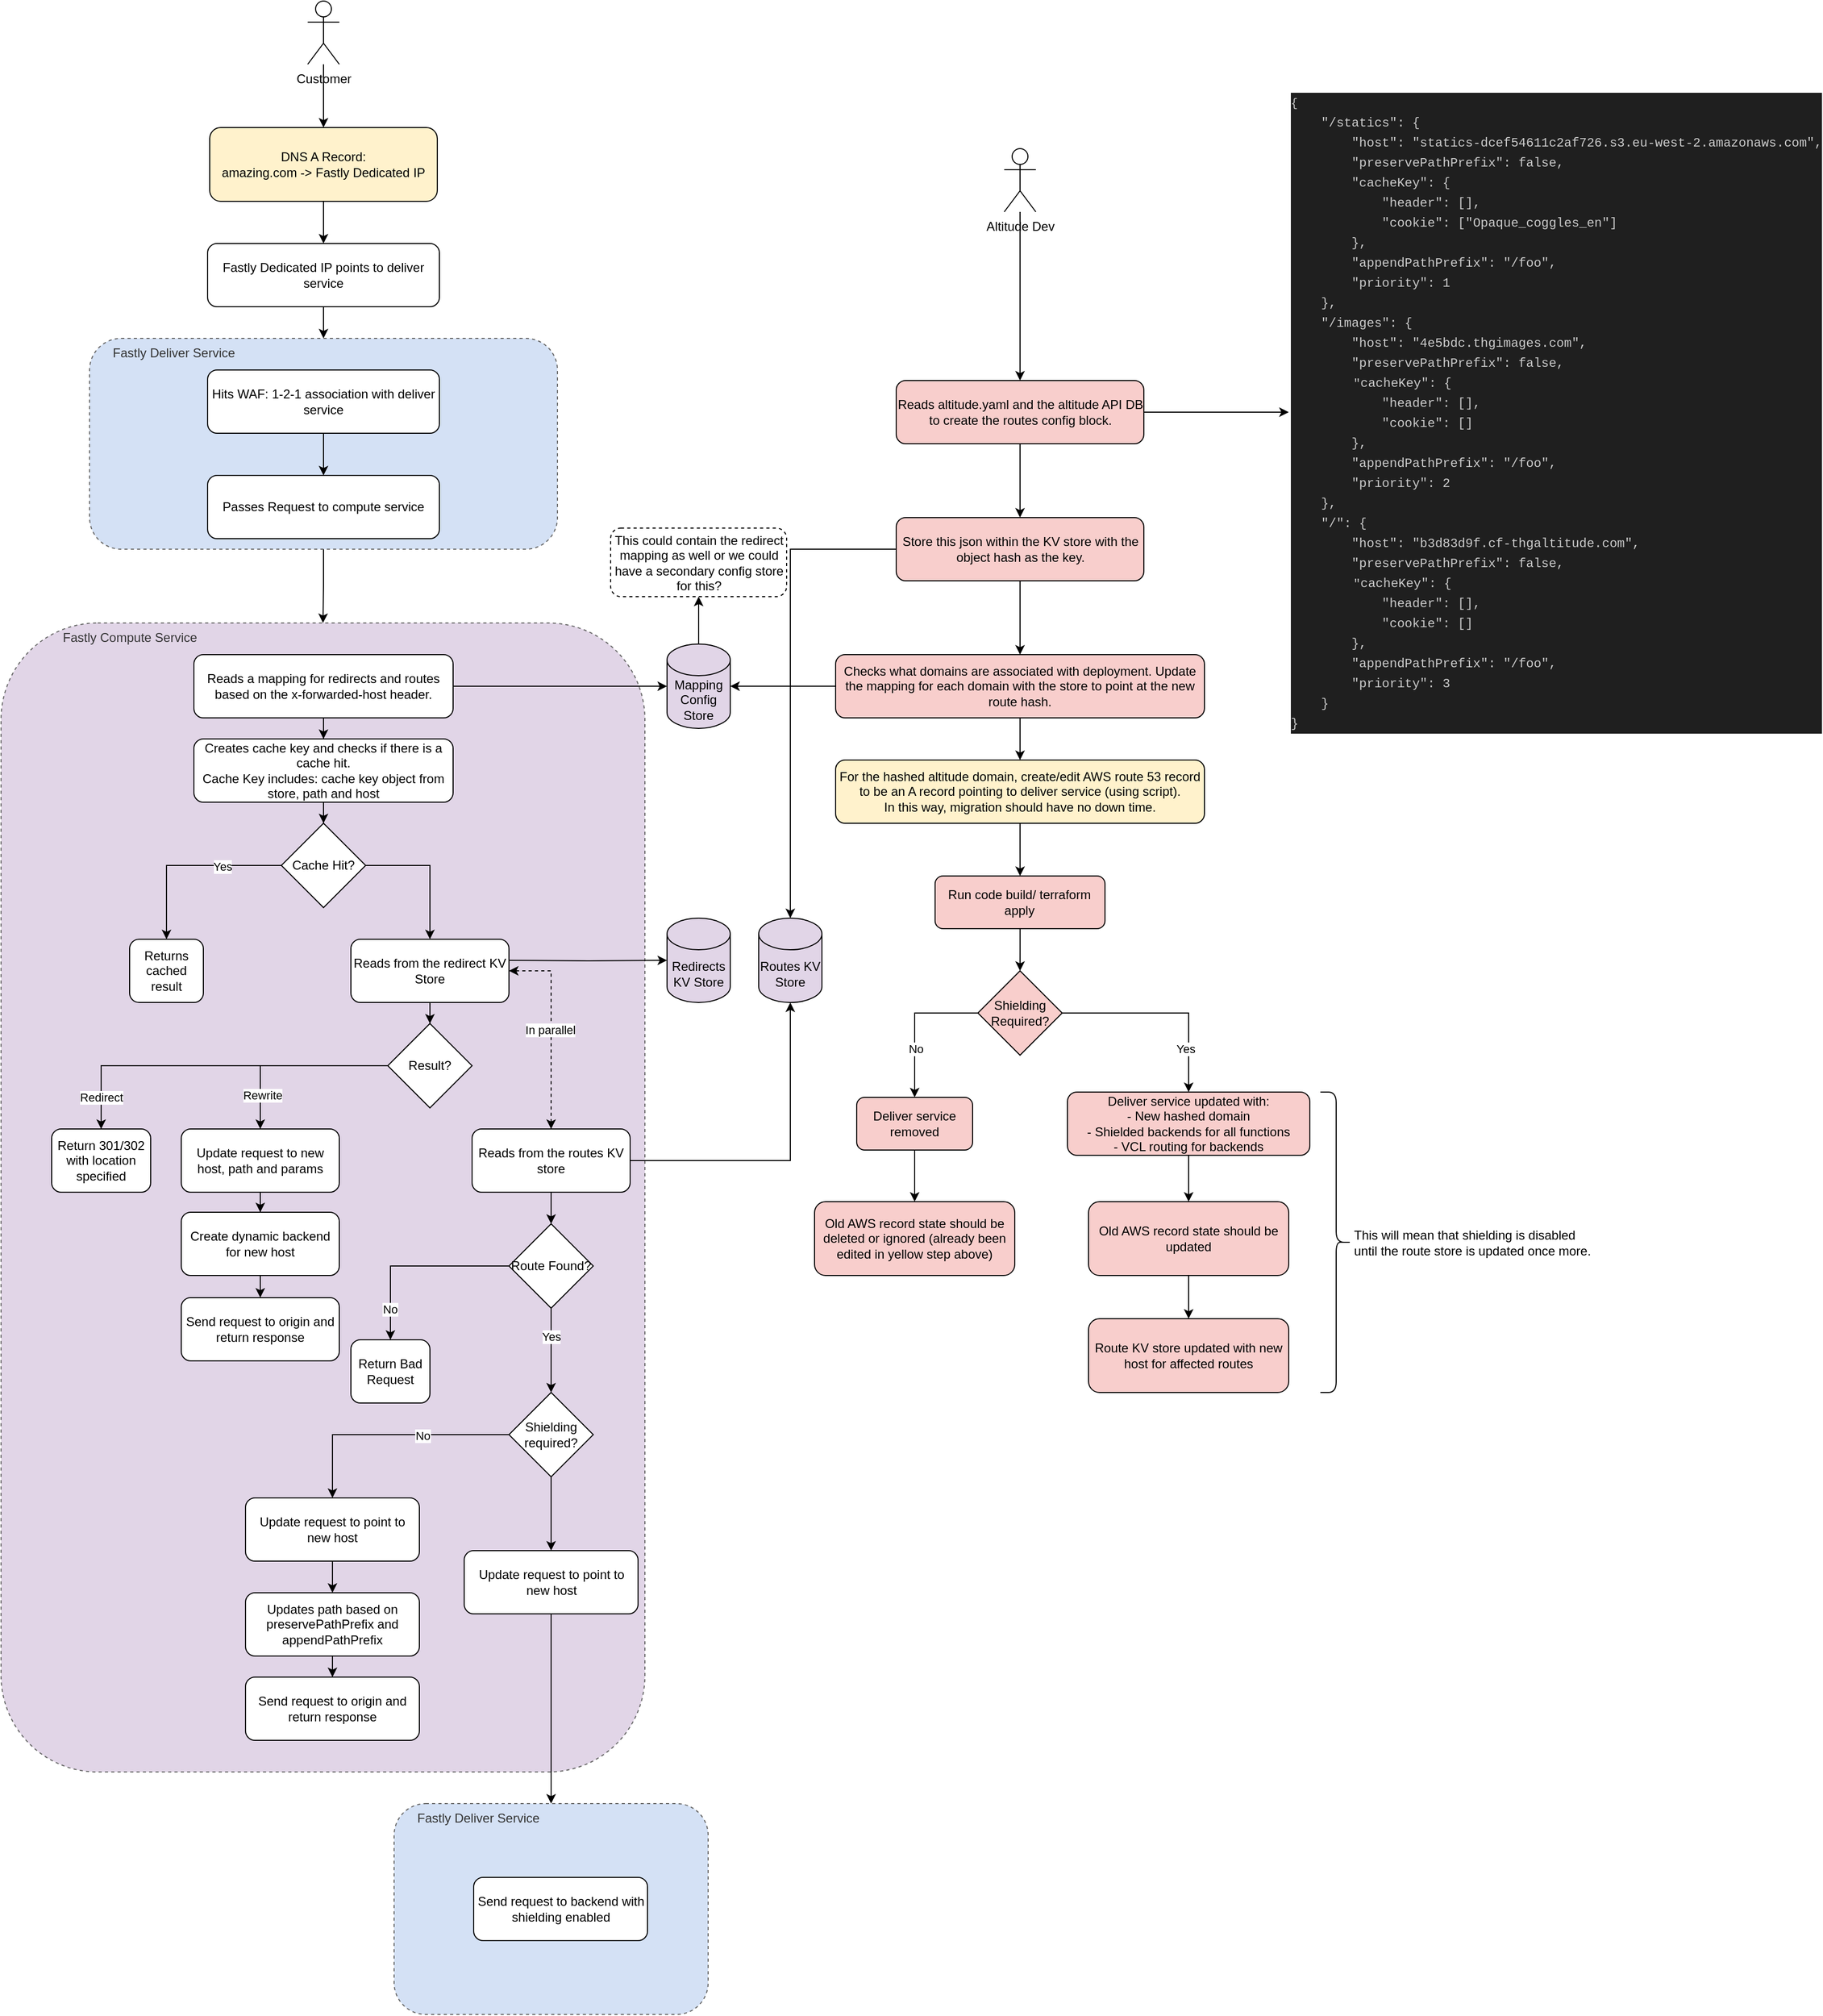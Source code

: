 <mxfile version="23.1.1" type="device">
  <diagram name="General Arch" id="YAruAL8vTFuDaf2O1UOh">
    <mxGraphModel dx="1434" dy="790" grid="1" gridSize="10" guides="1" tooltips="1" connect="1" arrows="1" fold="1" page="1" pageScale="1" pageWidth="827" pageHeight="1169" math="0" shadow="0">
      <root>
        <mxCell id="0" />
        <mxCell id="1" parent="0" />
        <mxCell id="gJauoqbGneYXJqvQxOEP-6" style="edgeStyle=orthogonalEdgeStyle;rounded=0;orthogonalLoop=1;jettySize=auto;html=1;" edge="1" parent="1" source="gJauoqbGneYXJqvQxOEP-2" target="gJauoqbGneYXJqvQxOEP-5">
          <mxGeometry relative="1" as="geometry" />
        </mxCell>
        <mxCell id="gJauoqbGneYXJqvQxOEP-2" value="Customer" style="shape=umlActor;verticalLabelPosition=bottom;verticalAlign=top;html=1;outlineConnect=0;" vertex="1" parent="1">
          <mxGeometry x="399" y="20" width="30" height="60" as="geometry" />
        </mxCell>
        <mxCell id="gJauoqbGneYXJqvQxOEP-10" style="edgeStyle=orthogonalEdgeStyle;rounded=0;orthogonalLoop=1;jettySize=auto;html=1;" edge="1" parent="1" source="gJauoqbGneYXJqvQxOEP-5" target="gJauoqbGneYXJqvQxOEP-9">
          <mxGeometry relative="1" as="geometry" />
        </mxCell>
        <mxCell id="gJauoqbGneYXJqvQxOEP-5" value="DNS A Record:&lt;br&gt;amazing.com -&amp;gt; Fastly Dedicated IP" style="rounded=1;whiteSpace=wrap;html=1;fillColor=#FFF2CC;" vertex="1" parent="1">
          <mxGeometry x="306" y="140" width="216" height="70" as="geometry" />
        </mxCell>
        <mxCell id="gJauoqbGneYXJqvQxOEP-15" style="edgeStyle=orthogonalEdgeStyle;rounded=0;orthogonalLoop=1;jettySize=auto;html=1;entryX=0.5;entryY=0;entryDx=0;entryDy=0;" edge="1" parent="1" source="gJauoqbGneYXJqvQxOEP-9" target="gJauoqbGneYXJqvQxOEP-11">
          <mxGeometry relative="1" as="geometry" />
        </mxCell>
        <mxCell id="gJauoqbGneYXJqvQxOEP-9" value="Fastly Dedicated IP points to deliver service" style="rounded=1;whiteSpace=wrap;html=1;" vertex="1" parent="1">
          <mxGeometry x="304" y="250" width="220" height="60" as="geometry" />
        </mxCell>
        <mxCell id="gJauoqbGneYXJqvQxOEP-17" style="edgeStyle=orthogonalEdgeStyle;rounded=0;orthogonalLoop=1;jettySize=auto;html=1;" edge="1" parent="1" source="gJauoqbGneYXJqvQxOEP-11" target="gJauoqbGneYXJqvQxOEP-16">
          <mxGeometry relative="1" as="geometry" />
        </mxCell>
        <mxCell id="gJauoqbGneYXJqvQxOEP-11" value="&amp;nbsp; &amp;nbsp; &amp;nbsp; Fastly Deliver Service" style="rounded=1;fillColor=#D4E1F5;fontColor=#333333;strokeColor=#666666;dashed=1;labelPosition=center;verticalLabelPosition=middle;align=left;verticalAlign=top;whiteSpace=wrap;html=1;labelBackgroundColor=none;horizontal=1;" vertex="1" parent="1">
          <mxGeometry x="192" y="340" width="444" height="200" as="geometry" />
        </mxCell>
        <mxCell id="gJauoqbGneYXJqvQxOEP-14" style="edgeStyle=orthogonalEdgeStyle;rounded=0;orthogonalLoop=1;jettySize=auto;html=1;" edge="1" parent="1" source="gJauoqbGneYXJqvQxOEP-12" target="gJauoqbGneYXJqvQxOEP-13">
          <mxGeometry relative="1" as="geometry" />
        </mxCell>
        <mxCell id="gJauoqbGneYXJqvQxOEP-12" value="Hits WAF: 1-2-1 association with deliver service" style="rounded=1;whiteSpace=wrap;html=1;" vertex="1" parent="1">
          <mxGeometry x="304" y="370" width="220" height="60" as="geometry" />
        </mxCell>
        <mxCell id="gJauoqbGneYXJqvQxOEP-13" value="Passes Request to compute service" style="rounded=1;whiteSpace=wrap;html=1;" vertex="1" parent="1">
          <mxGeometry x="304" y="470" width="220" height="60" as="geometry" />
        </mxCell>
        <mxCell id="gJauoqbGneYXJqvQxOEP-16" value="&amp;nbsp; &amp;nbsp; &amp;nbsp; &amp;nbsp; &amp;nbsp; &amp;nbsp; &amp;nbsp; &amp;nbsp; &amp;nbsp;Fastly Compute Service" style="rounded=1;fillColor=#E1D5E7;fontColor=#333333;strokeColor=#666666;dashed=1;labelPosition=center;verticalLabelPosition=middle;align=left;verticalAlign=top;whiteSpace=wrap;html=1;labelBackgroundColor=none;horizontal=1;" vertex="1" parent="1">
          <mxGeometry x="108" y="610" width="611" height="1090" as="geometry" />
        </mxCell>
        <mxCell id="gJauoqbGneYXJqvQxOEP-19" style="edgeStyle=orthogonalEdgeStyle;rounded=0;orthogonalLoop=1;jettySize=auto;html=1;" edge="1" parent="1" source="gJauoqbGneYXJqvQxOEP-18" target="gJauoqbGneYXJqvQxOEP-20">
          <mxGeometry relative="1" as="geometry">
            <mxPoint x="780" y="670" as="targetPoint" />
          </mxGeometry>
        </mxCell>
        <mxCell id="gJauoqbGneYXJqvQxOEP-90" style="edgeStyle=orthogonalEdgeStyle;rounded=0;orthogonalLoop=1;jettySize=auto;html=1;" edge="1" parent="1" source="gJauoqbGneYXJqvQxOEP-18" target="gJauoqbGneYXJqvQxOEP-44">
          <mxGeometry relative="1" as="geometry" />
        </mxCell>
        <mxCell id="gJauoqbGneYXJqvQxOEP-18" value="Reads a mapping for redirects and routes based on the x-forwarded-host header." style="rounded=1;whiteSpace=wrap;html=1;" vertex="1" parent="1">
          <mxGeometry x="291" y="640" width="246" height="60" as="geometry" />
        </mxCell>
        <mxCell id="gJauoqbGneYXJqvQxOEP-41" style="edgeStyle=orthogonalEdgeStyle;rounded=0;orthogonalLoop=1;jettySize=auto;html=1;" edge="1" parent="1" source="gJauoqbGneYXJqvQxOEP-20" target="gJauoqbGneYXJqvQxOEP-39">
          <mxGeometry relative="1" as="geometry" />
        </mxCell>
        <mxCell id="gJauoqbGneYXJqvQxOEP-20" value="Mapping Config Store" style="shape=cylinder3;whiteSpace=wrap;html=1;boundedLbl=1;backgroundOutline=1;size=15;fillColor=#E1D5E7;" vertex="1" parent="1">
          <mxGeometry x="740" y="630" width="60" height="80" as="geometry" />
        </mxCell>
        <mxCell id="gJauoqbGneYXJqvQxOEP-34" style="edgeStyle=orthogonalEdgeStyle;rounded=0;orthogonalLoop=1;jettySize=auto;html=1;" edge="1" parent="1" source="gJauoqbGneYXJqvQxOEP-21" target="gJauoqbGneYXJqvQxOEP-25">
          <mxGeometry relative="1" as="geometry" />
        </mxCell>
        <mxCell id="gJauoqbGneYXJqvQxOEP-21" value="Altitude Dev" style="shape=umlActor;verticalLabelPosition=bottom;verticalAlign=top;html=1;outlineConnect=0;" vertex="1" parent="1">
          <mxGeometry x="1060" y="160" width="30" height="60" as="geometry" />
        </mxCell>
        <mxCell id="gJauoqbGneYXJqvQxOEP-28" value="&lt;div style=&quot;background-color: rgb(31, 31, 31); line-height: 18px;&quot;&gt;&lt;div style=&quot;&quot;&gt;&lt;font face=&quot;Menlo, Monaco, Courier New, monospace&quot; color=&quot;#cccccc&quot;&gt;{&lt;/font&gt;&lt;/div&gt;&lt;div style=&quot;&quot;&gt;&lt;font face=&quot;Menlo, Monaco, Courier New, monospace&quot; color=&quot;#cccccc&quot;&gt;&lt;span style=&quot;font-size: 12px;&quot;&gt;&amp;nbsp; &amp;nbsp; &quot;/statics&quot;: {&lt;/span&gt;&lt;/font&gt;&lt;/div&gt;&lt;div style=&quot;&quot;&gt;&lt;font face=&quot;Menlo, Monaco, Courier New, monospace&quot; color=&quot;#cccccc&quot;&gt;&lt;span style=&quot;font-size: 12px;&quot;&gt;&amp;nbsp; &amp;nbsp; &amp;nbsp; &amp;nbsp; &quot;host&quot;: &quot;statics-dcef54611c2af726.s3.eu-west-2.amazonaws.com&quot;,&lt;/span&gt;&lt;/font&gt;&lt;/div&gt;&lt;div style=&quot;&quot;&gt;&lt;font face=&quot;Menlo, Monaco, Courier New, monospace&quot; color=&quot;#cccccc&quot;&gt;&lt;span style=&quot;font-size: 12px;&quot;&gt;&amp;nbsp; &amp;nbsp; &amp;nbsp; &amp;nbsp; &quot;preservePathPrefix&quot;: false,&lt;/span&gt;&lt;/font&gt;&lt;/div&gt;&lt;div style=&quot;&quot;&gt;&lt;font face=&quot;Menlo, Monaco, Courier New, monospace&quot; color=&quot;#cccccc&quot;&gt;&lt;span style=&quot;font-size: 12px;&quot;&gt;&amp;nbsp; &amp;nbsp; &amp;nbsp; &amp;nbsp; &quot;cacheKey&quot;: {&lt;/span&gt;&lt;/font&gt;&lt;/div&gt;&lt;div style=&quot;&quot;&gt;&lt;font face=&quot;Menlo, Monaco, Courier New, monospace&quot; color=&quot;#cccccc&quot;&gt;&lt;span style=&quot;font-size: 12px;&quot;&gt;&amp;nbsp; &amp;nbsp; &amp;nbsp; &amp;nbsp; &amp;nbsp; &amp;nbsp; &quot;header&quot;: [],&lt;/span&gt;&lt;/font&gt;&lt;/div&gt;&lt;div style=&quot;&quot;&gt;&lt;font face=&quot;Menlo, Monaco, Courier New, monospace&quot; color=&quot;#cccccc&quot;&gt;&lt;span style=&quot;font-size: 12px;&quot;&gt;&amp;nbsp; &amp;nbsp; &amp;nbsp; &amp;nbsp; &amp;nbsp; &amp;nbsp; &quot;cookie&quot;: [&quot;Opaque_coggles_en&quot;]&lt;/span&gt;&lt;/font&gt;&lt;/div&gt;&lt;div style=&quot;&quot;&gt;&lt;font face=&quot;Menlo, Monaco, Courier New, monospace&quot; color=&quot;#cccccc&quot;&gt;&lt;span style=&quot;font-size: 12px;&quot;&gt;&amp;nbsp; &amp;nbsp; &amp;nbsp; &amp;nbsp; },&lt;/span&gt;&lt;/font&gt;&lt;/div&gt;&lt;div style=&quot;&quot;&gt;&lt;font face=&quot;Menlo, Monaco, Courier New, monospace&quot; color=&quot;#cccccc&quot;&gt;&lt;span style=&quot;font-size: 12px;&quot;&gt;&amp;nbsp; &amp;nbsp; &amp;nbsp; &amp;nbsp; &quot;appendPathPrefix&quot;: &quot;/foo&quot;,&lt;/span&gt;&lt;/font&gt;&lt;/div&gt;&lt;div style=&quot;&quot;&gt;&lt;font face=&quot;Menlo, Monaco, Courier New, monospace&quot; color=&quot;#cccccc&quot;&gt;&lt;span style=&quot;font-size: 12px;&quot;&gt;&amp;nbsp; &amp;nbsp; &amp;nbsp; &amp;nbsp; &quot;priority&quot;: 1&lt;/span&gt;&lt;/font&gt;&lt;span style=&quot;font-size: 12px; color: rgb(204, 204, 204); font-family: Menlo, Monaco, &amp;quot;Courier New&amp;quot;, monospace;&quot;&gt;&amp;nbsp; &amp;nbsp;&lt;/span&gt;&lt;/div&gt;&lt;div style=&quot;&quot;&gt;&lt;span style=&quot;font-size: 12px; color: rgb(204, 204, 204); font-family: Menlo, Monaco, &amp;quot;Courier New&amp;quot;, monospace;&quot;&gt;&amp;nbsp; &amp;nbsp; },&lt;/span&gt;&lt;/div&gt;&lt;div style=&quot;&quot;&gt;&lt;font face=&quot;Menlo, Monaco, Courier New, monospace&quot; color=&quot;#cccccc&quot;&gt;&lt;span style=&quot;font-size: 12px;&quot;&gt;&amp;nbsp; &amp;nbsp; &quot;/images&quot;: {&lt;/span&gt;&lt;/font&gt;&lt;/div&gt;&lt;div style=&quot;&quot;&gt;&lt;font face=&quot;Menlo, Monaco, Courier New, monospace&quot; color=&quot;#cccccc&quot;&gt;&lt;span style=&quot;font-size: 12px;&quot;&gt;&amp;nbsp; &amp;nbsp; &amp;nbsp; &amp;nbsp; &quot;host&quot;: &quot;4e5bdc.thgimages.com&quot;,&lt;/span&gt;&lt;/font&gt;&lt;/div&gt;&lt;div style=&quot;&quot;&gt;&lt;font face=&quot;Menlo, Monaco, Courier New, monospace&quot; color=&quot;#cccccc&quot;&gt;&lt;span style=&quot;font-size: 12px;&quot;&gt;&amp;nbsp; &amp;nbsp; &amp;nbsp; &amp;nbsp; &quot;preservePathPrefix&quot;: false,&lt;/span&gt;&lt;/font&gt;&lt;/div&gt;&lt;div style=&quot;&quot;&gt;&lt;font face=&quot;Menlo, Monaco, Courier New, monospace&quot; color=&quot;#cccccc&quot;&gt;&amp;nbsp; &amp;nbsp; &amp;nbsp; &amp;nbsp; &amp;nbsp;&quot;&lt;/font&gt;&lt;span style=&quot;color: rgb(204, 204, 204); font-family: Menlo, Monaco, &amp;quot;Courier New&amp;quot;, monospace; font-size: 12px;&quot;&gt;cacheKey&lt;/span&gt;&lt;font face=&quot;Menlo, Monaco, Courier New, monospace&quot; color=&quot;#cccccc&quot;&gt;&lt;span style=&quot;font-size: 12px;&quot;&gt;&quot;: {&lt;/span&gt;&lt;/font&gt;&lt;/div&gt;&lt;div style=&quot;&quot;&gt;&lt;font face=&quot;Menlo, Monaco, Courier New, monospace&quot; color=&quot;#cccccc&quot;&gt;&lt;span style=&quot;font-size: 12px;&quot;&gt;&amp;nbsp; &amp;nbsp; &amp;nbsp; &amp;nbsp; &amp;nbsp; &amp;nbsp; &quot;header&quot;: [],&lt;/span&gt;&lt;/font&gt;&lt;/div&gt;&lt;div style=&quot;&quot;&gt;&lt;font face=&quot;Menlo, Monaco, Courier New, monospace&quot; color=&quot;#cccccc&quot;&gt;&lt;span style=&quot;font-size: 12px;&quot;&gt;&amp;nbsp; &amp;nbsp; &amp;nbsp; &amp;nbsp; &amp;nbsp; &amp;nbsp; &quot;cookie&quot;: []&lt;/span&gt;&lt;/font&gt;&lt;/div&gt;&lt;div style=&quot;&quot;&gt;&lt;font face=&quot;Menlo, Monaco, Courier New, monospace&quot; color=&quot;#cccccc&quot;&gt;&lt;span style=&quot;font-size: 12px;&quot;&gt;&amp;nbsp; &amp;nbsp; &amp;nbsp; &amp;nbsp; },&lt;/span&gt;&lt;/font&gt;&lt;/div&gt;&lt;div style=&quot;&quot;&gt;&lt;font face=&quot;Menlo, Monaco, Courier New, monospace&quot; color=&quot;#cccccc&quot;&gt;&lt;span style=&quot;font-size: 12px;&quot;&gt;&amp;nbsp; &amp;nbsp; &amp;nbsp; &amp;nbsp; &quot;appendPathPrefix&quot;: &quot;/foo&quot;,&lt;/span&gt;&lt;/font&gt;&lt;/div&gt;&lt;div style=&quot;&quot;&gt;&lt;font face=&quot;Menlo, Monaco, Courier New, monospace&quot; color=&quot;#cccccc&quot;&gt;&lt;span style=&quot;font-size: 12px;&quot;&gt;&amp;nbsp; &amp;nbsp; &amp;nbsp; &amp;nbsp; &quot;priority&quot;: 2&lt;/span&gt;&lt;/font&gt;&lt;/div&gt;&lt;div style=&quot;&quot;&gt;&lt;font face=&quot;Menlo, Monaco, Courier New, monospace&quot; color=&quot;#cccccc&quot;&gt;&lt;span style=&quot;font-size: 12px;&quot;&gt;&amp;nbsp; &amp;nbsp; },&lt;/span&gt;&lt;/font&gt;&lt;/div&gt;&lt;div style=&quot;&quot;&gt;&lt;font face=&quot;Menlo, Monaco, Courier New, monospace&quot; color=&quot;#cccccc&quot;&gt;&lt;span style=&quot;font-size: 12px;&quot;&gt;&amp;nbsp; &amp;nbsp; &quot;/&quot;: {&lt;/span&gt;&lt;/font&gt;&lt;/div&gt;&lt;div style=&quot;&quot;&gt;&lt;font face=&quot;Menlo, Monaco, Courier New, monospace&quot; color=&quot;#cccccc&quot;&gt;&lt;span style=&quot;font-size: 12px;&quot;&gt;&amp;nbsp; &amp;nbsp; &amp;nbsp; &amp;nbsp; &quot;host&quot;: &quot;b3d83d9f.cf-thgaltitude.com&quot;,&lt;/span&gt;&lt;/font&gt;&lt;/div&gt;&lt;div style=&quot;&quot;&gt;&lt;font face=&quot;Menlo, Monaco, Courier New, monospace&quot; color=&quot;#cccccc&quot;&gt;&lt;span style=&quot;font-size: 12px;&quot;&gt;&amp;nbsp; &amp;nbsp; &amp;nbsp; &amp;nbsp; &quot;preservePathPrefix&quot;: false,&lt;/span&gt;&lt;/font&gt;&lt;/div&gt;&lt;div style=&quot;&quot;&gt;&lt;font face=&quot;Menlo, Monaco, Courier New, monospace&quot; color=&quot;#cccccc&quot;&gt;&amp;nbsp; &amp;nbsp; &amp;nbsp; &amp;nbsp; &amp;nbsp;&quot;&lt;/font&gt;&lt;span style=&quot;color: rgb(204, 204, 204); font-family: Menlo, Monaco, &amp;quot;Courier New&amp;quot;, monospace; font-size: 12px;&quot;&gt;cacheKey&lt;/span&gt;&lt;font face=&quot;Menlo, Monaco, Courier New, monospace&quot; color=&quot;#cccccc&quot;&gt;&lt;span style=&quot;font-size: 12px;&quot;&gt;&quot;: {&lt;/span&gt;&lt;/font&gt;&lt;/div&gt;&lt;div style=&quot;&quot;&gt;&lt;font face=&quot;Menlo, Monaco, Courier New, monospace&quot; color=&quot;#cccccc&quot;&gt;&lt;span style=&quot;font-size: 12px;&quot;&gt;&amp;nbsp; &amp;nbsp; &amp;nbsp; &amp;nbsp; &amp;nbsp; &amp;nbsp; &quot;header&quot;: [],&lt;/span&gt;&lt;/font&gt;&lt;/div&gt;&lt;div style=&quot;&quot;&gt;&lt;font face=&quot;Menlo, Monaco, Courier New, monospace&quot; color=&quot;#cccccc&quot;&gt;&lt;span style=&quot;font-size: 12px;&quot;&gt;&amp;nbsp; &amp;nbsp; &amp;nbsp; &amp;nbsp; &amp;nbsp; &amp;nbsp; &quot;cookie&quot;: []&lt;/span&gt;&lt;/font&gt;&lt;/div&gt;&lt;div style=&quot;&quot;&gt;&lt;font face=&quot;Menlo, Monaco, Courier New, monospace&quot; color=&quot;#cccccc&quot;&gt;&lt;span style=&quot;font-size: 12px;&quot;&gt;&amp;nbsp; &amp;nbsp; &amp;nbsp; &amp;nbsp; },&lt;/span&gt;&lt;/font&gt;&lt;/div&gt;&lt;div style=&quot;&quot;&gt;&lt;font face=&quot;Menlo, Monaco, Courier New, monospace&quot; color=&quot;#cccccc&quot;&gt;&lt;span style=&quot;font-size: 12px;&quot;&gt;&amp;nbsp; &amp;nbsp; &amp;nbsp; &amp;nbsp; &quot;appendPathPrefix&quot;: &quot;/foo&quot;,&lt;/span&gt;&lt;/font&gt;&lt;/div&gt;&lt;div style=&quot;&quot;&gt;&lt;font face=&quot;Menlo, Monaco, Courier New, monospace&quot; color=&quot;#cccccc&quot;&gt;&lt;span style=&quot;font-size: 12px;&quot;&gt;&amp;nbsp; &amp;nbsp; &amp;nbsp; &amp;nbsp; &quot;priority&quot;: 3&lt;/span&gt;&lt;/font&gt;&lt;/div&gt;&lt;div style=&quot;&quot;&gt;&lt;font face=&quot;Menlo, Monaco, Courier New, monospace&quot; color=&quot;#cccccc&quot;&gt;&lt;span style=&quot;font-size: 12px;&quot;&gt;&amp;nbsp; &amp;nbsp; }&lt;/span&gt;&lt;/font&gt;&lt;/div&gt;&lt;div style=&quot;&quot;&gt;&lt;font face=&quot;Menlo, Monaco, Courier New, monospace&quot; color=&quot;#cccccc&quot;&gt;&lt;span style=&quot;font-size: 12px;&quot;&gt;}&lt;/span&gt;&lt;/font&gt;&lt;/div&gt;&lt;/div&gt;" style="edgeStyle=orthogonalEdgeStyle;rounded=0;orthogonalLoop=1;jettySize=auto;html=1;align=left;" edge="1" parent="1" source="gJauoqbGneYXJqvQxOEP-25">
          <mxGeometry x="1" relative="1" as="geometry">
            <mxPoint x="1330" y="410" as="targetPoint" />
            <mxPoint as="offset" />
          </mxGeometry>
        </mxCell>
        <mxCell id="gJauoqbGneYXJqvQxOEP-33" style="edgeStyle=orthogonalEdgeStyle;rounded=0;orthogonalLoop=1;jettySize=auto;html=1;" edge="1" parent="1" source="gJauoqbGneYXJqvQxOEP-25" target="gJauoqbGneYXJqvQxOEP-29">
          <mxGeometry relative="1" as="geometry" />
        </mxCell>
        <mxCell id="gJauoqbGneYXJqvQxOEP-25" value="Reads altitude.yaml and the altitude API DB to create the routes config block." style="rounded=1;whiteSpace=wrap;html=1;fillColor=#F8CECC;" vertex="1" parent="1">
          <mxGeometry x="957.5" y="380" width="235" height="60" as="geometry" />
        </mxCell>
        <mxCell id="gJauoqbGneYXJqvQxOEP-35" style="edgeStyle=orthogonalEdgeStyle;rounded=0;orthogonalLoop=1;jettySize=auto;html=1;" edge="1" parent="1" source="gJauoqbGneYXJqvQxOEP-26" target="gJauoqbGneYXJqvQxOEP-20">
          <mxGeometry relative="1" as="geometry" />
        </mxCell>
        <mxCell id="TUgJDQBMJ79ftDVPmQGl-3" style="edgeStyle=orthogonalEdgeStyle;rounded=0;orthogonalLoop=1;jettySize=auto;html=1;" edge="1" parent="1" source="gJauoqbGneYXJqvQxOEP-26" target="TUgJDQBMJ79ftDVPmQGl-1">
          <mxGeometry relative="1" as="geometry" />
        </mxCell>
        <mxCell id="gJauoqbGneYXJqvQxOEP-26" value="Checks what domains are associated with deployment. Update the mapping for each domain with the store to point at the new route hash." style="rounded=1;whiteSpace=wrap;html=1;fillColor=#F8CECC;" vertex="1" parent="1">
          <mxGeometry x="900" y="640" width="350" height="60" as="geometry" />
        </mxCell>
        <mxCell id="gJauoqbGneYXJqvQxOEP-32" style="edgeStyle=orthogonalEdgeStyle;rounded=0;orthogonalLoop=1;jettySize=auto;html=1;" edge="1" parent="1" source="gJauoqbGneYXJqvQxOEP-29" target="gJauoqbGneYXJqvQxOEP-26">
          <mxGeometry relative="1" as="geometry" />
        </mxCell>
        <mxCell id="TUgJDQBMJ79ftDVPmQGl-8" style="edgeStyle=orthogonalEdgeStyle;rounded=0;orthogonalLoop=1;jettySize=auto;html=1;" edge="1" parent="1" source="gJauoqbGneYXJqvQxOEP-29" target="gJauoqbGneYXJqvQxOEP-30">
          <mxGeometry relative="1" as="geometry" />
        </mxCell>
        <mxCell id="gJauoqbGneYXJqvQxOEP-29" value="Store this json within the KV store with the object hash as the key." style="rounded=1;whiteSpace=wrap;html=1;fillColor=#F8CECC;" vertex="1" parent="1">
          <mxGeometry x="957.5" y="510" width="235" height="60" as="geometry" />
        </mxCell>
        <mxCell id="gJauoqbGneYXJqvQxOEP-30" value="Routes KV Store" style="shape=cylinder3;whiteSpace=wrap;html=1;boundedLbl=1;backgroundOutline=1;size=15;fillColor=#E1D5E7;" vertex="1" parent="1">
          <mxGeometry x="827" y="890" width="60" height="80" as="geometry" />
        </mxCell>
        <mxCell id="gJauoqbGneYXJqvQxOEP-75" style="edgeStyle=orthogonalEdgeStyle;rounded=0;orthogonalLoop=1;jettySize=auto;html=1;" edge="1" parent="1" source="gJauoqbGneYXJqvQxOEP-36" target="gJauoqbGneYXJqvQxOEP-63">
          <mxGeometry relative="1" as="geometry" />
        </mxCell>
        <mxCell id="TUgJDQBMJ79ftDVPmQGl-6" style="edgeStyle=orthogonalEdgeStyle;rounded=0;orthogonalLoop=1;jettySize=auto;html=1;" edge="1" parent="1" target="TUgJDQBMJ79ftDVPmQGl-5">
          <mxGeometry relative="1" as="geometry">
            <mxPoint x="590" y="930" as="sourcePoint" />
          </mxGeometry>
        </mxCell>
        <mxCell id="gJauoqbGneYXJqvQxOEP-36" value="Reads from the redirect KV Store" style="rounded=1;whiteSpace=wrap;html=1;" vertex="1" parent="1">
          <mxGeometry x="440" y="910" width="150" height="60" as="geometry" />
        </mxCell>
        <mxCell id="gJauoqbGneYXJqvQxOEP-39" value="This could contain the redirect mapping as well or we could have a secondary config store for this?" style="rounded=1;whiteSpace=wrap;html=1;dashed=1;" vertex="1" parent="1">
          <mxGeometry x="686.5" y="520" width="167" height="65" as="geometry" />
        </mxCell>
        <mxCell id="gJauoqbGneYXJqvQxOEP-54" style="edgeStyle=orthogonalEdgeStyle;rounded=0;orthogonalLoop=1;jettySize=auto;html=1;" edge="1" parent="1" source="gJauoqbGneYXJqvQxOEP-44" target="gJauoqbGneYXJqvQxOEP-49">
          <mxGeometry relative="1" as="geometry" />
        </mxCell>
        <mxCell id="gJauoqbGneYXJqvQxOEP-44" value="Creates cache key and checks if there is a cache hit.&lt;br&gt;Cache Key includes: cache key object from store, path and host" style="rounded=1;whiteSpace=wrap;html=1;" vertex="1" parent="1">
          <mxGeometry x="291" y="720" width="246" height="60" as="geometry" />
        </mxCell>
        <mxCell id="gJauoqbGneYXJqvQxOEP-56" style="edgeStyle=orthogonalEdgeStyle;rounded=0;orthogonalLoop=1;jettySize=auto;html=1;" edge="1" parent="1" source="gJauoqbGneYXJqvQxOEP-49" target="gJauoqbGneYXJqvQxOEP-55">
          <mxGeometry relative="1" as="geometry" />
        </mxCell>
        <mxCell id="gJauoqbGneYXJqvQxOEP-59" value="Yes" style="edgeLabel;html=1;align=center;verticalAlign=middle;resizable=0;points=[];" vertex="1" connectable="0" parent="gJauoqbGneYXJqvQxOEP-56">
          <mxGeometry x="-0.374" y="1" relative="1" as="geometry">
            <mxPoint as="offset" />
          </mxGeometry>
        </mxCell>
        <mxCell id="gJauoqbGneYXJqvQxOEP-62" style="edgeStyle=orthogonalEdgeStyle;rounded=0;orthogonalLoop=1;jettySize=auto;html=1;exitX=1;exitY=0.5;exitDx=0;exitDy=0;entryX=0.5;entryY=0;entryDx=0;entryDy=0;" edge="1" parent="1" source="gJauoqbGneYXJqvQxOEP-49" target="gJauoqbGneYXJqvQxOEP-36">
          <mxGeometry relative="1" as="geometry" />
        </mxCell>
        <mxCell id="gJauoqbGneYXJqvQxOEP-49" value="Cache Hit?" style="rhombus;whiteSpace=wrap;html=1;" vertex="1" parent="1">
          <mxGeometry x="374" y="800" width="80" height="80" as="geometry" />
        </mxCell>
        <mxCell id="gJauoqbGneYXJqvQxOEP-55" value="Returns cached result" style="rounded=1;whiteSpace=wrap;html=1;" vertex="1" parent="1">
          <mxGeometry x="230" y="910" width="70" height="60" as="geometry" />
        </mxCell>
        <mxCell id="gJauoqbGneYXJqvQxOEP-70" style="edgeStyle=orthogonalEdgeStyle;rounded=0;orthogonalLoop=1;jettySize=auto;html=1;" edge="1" parent="1" source="gJauoqbGneYXJqvQxOEP-63" target="gJauoqbGneYXJqvQxOEP-64">
          <mxGeometry relative="1" as="geometry" />
        </mxCell>
        <mxCell id="gJauoqbGneYXJqvQxOEP-71" value="Redirect" style="edgeLabel;html=1;align=center;verticalAlign=middle;resizable=0;points=[];" vertex="1" connectable="0" parent="gJauoqbGneYXJqvQxOEP-70">
          <mxGeometry x="0.548" y="-1" relative="1" as="geometry">
            <mxPoint x="-15" y="31" as="offset" />
          </mxGeometry>
        </mxCell>
        <mxCell id="gJauoqbGneYXJqvQxOEP-72" style="edgeStyle=orthogonalEdgeStyle;rounded=0;orthogonalLoop=1;jettySize=auto;html=1;" edge="1" parent="1" source="gJauoqbGneYXJqvQxOEP-63" target="gJauoqbGneYXJqvQxOEP-65">
          <mxGeometry relative="1" as="geometry" />
        </mxCell>
        <mxCell id="gJauoqbGneYXJqvQxOEP-73" value="Rewrite" style="edgeLabel;html=1;align=center;verticalAlign=middle;resizable=0;points=[];" vertex="1" connectable="0" parent="gJauoqbGneYXJqvQxOEP-72">
          <mxGeometry x="0.646" y="2" relative="1" as="geometry">
            <mxPoint as="offset" />
          </mxGeometry>
        </mxCell>
        <mxCell id="gJauoqbGneYXJqvQxOEP-63" value="Result?" style="rhombus;whiteSpace=wrap;html=1;" vertex="1" parent="1">
          <mxGeometry x="475" y="990" width="80" height="80" as="geometry" />
        </mxCell>
        <mxCell id="gJauoqbGneYXJqvQxOEP-64" value="Return 301/302 with location specified" style="rounded=1;whiteSpace=wrap;html=1;" vertex="1" parent="1">
          <mxGeometry x="156" y="1090" width="94" height="60" as="geometry" />
        </mxCell>
        <mxCell id="gJauoqbGneYXJqvQxOEP-69" style="edgeStyle=orthogonalEdgeStyle;rounded=0;orthogonalLoop=1;jettySize=auto;html=1;exitX=0.5;exitY=1;exitDx=0;exitDy=0;" edge="1" parent="1" source="gJauoqbGneYXJqvQxOEP-65" target="gJauoqbGneYXJqvQxOEP-66">
          <mxGeometry relative="1" as="geometry" />
        </mxCell>
        <mxCell id="gJauoqbGneYXJqvQxOEP-65" value="Update request to new host, path and params" style="rounded=1;whiteSpace=wrap;html=1;" vertex="1" parent="1">
          <mxGeometry x="279" y="1090" width="150" height="60" as="geometry" />
        </mxCell>
        <mxCell id="gJauoqbGneYXJqvQxOEP-68" style="edgeStyle=orthogonalEdgeStyle;rounded=0;orthogonalLoop=1;jettySize=auto;html=1;" edge="1" parent="1" source="gJauoqbGneYXJqvQxOEP-66" target="gJauoqbGneYXJqvQxOEP-67">
          <mxGeometry relative="1" as="geometry" />
        </mxCell>
        <mxCell id="gJauoqbGneYXJqvQxOEP-66" value="Create dynamic backend for new host" style="rounded=1;whiteSpace=wrap;html=1;" vertex="1" parent="1">
          <mxGeometry x="279" y="1169" width="150" height="60" as="geometry" />
        </mxCell>
        <mxCell id="gJauoqbGneYXJqvQxOEP-67" value="Send request to origin and return response" style="rounded=1;whiteSpace=wrap;html=1;" vertex="1" parent="1">
          <mxGeometry x="279" y="1250" width="150" height="60" as="geometry" />
        </mxCell>
        <mxCell id="gJauoqbGneYXJqvQxOEP-76" style="edgeStyle=orthogonalEdgeStyle;rounded=0;orthogonalLoop=1;jettySize=auto;html=1;entryX=1;entryY=0.5;entryDx=0;entryDy=0;startArrow=classic;startFill=1;dashed=1;" edge="1" parent="1" source="gJauoqbGneYXJqvQxOEP-74" target="gJauoqbGneYXJqvQxOEP-36">
          <mxGeometry relative="1" as="geometry" />
        </mxCell>
        <mxCell id="gJauoqbGneYXJqvQxOEP-77" value="In parallel" style="edgeLabel;html=1;align=center;verticalAlign=middle;resizable=0;points=[];" vertex="1" connectable="0" parent="gJauoqbGneYXJqvQxOEP-76">
          <mxGeometry x="-0.011" y="1" relative="1" as="geometry">
            <mxPoint as="offset" />
          </mxGeometry>
        </mxCell>
        <mxCell id="gJauoqbGneYXJqvQxOEP-83" style="edgeStyle=orthogonalEdgeStyle;rounded=0;orthogonalLoop=1;jettySize=auto;html=1;" edge="1" parent="1" source="gJauoqbGneYXJqvQxOEP-74" target="gJauoqbGneYXJqvQxOEP-79">
          <mxGeometry relative="1" as="geometry" />
        </mxCell>
        <mxCell id="TUgJDQBMJ79ftDVPmQGl-7" style="edgeStyle=orthogonalEdgeStyle;rounded=0;orthogonalLoop=1;jettySize=auto;html=1;" edge="1" parent="1" source="gJauoqbGneYXJqvQxOEP-74" target="gJauoqbGneYXJqvQxOEP-30">
          <mxGeometry relative="1" as="geometry" />
        </mxCell>
        <mxCell id="gJauoqbGneYXJqvQxOEP-74" value="Reads from the routes KV store" style="rounded=1;whiteSpace=wrap;html=1;" vertex="1" parent="1">
          <mxGeometry x="555" y="1090" width="150" height="60" as="geometry" />
        </mxCell>
        <mxCell id="gJauoqbGneYXJqvQxOEP-78" value="Return Bad Request" style="rounded=1;whiteSpace=wrap;html=1;" vertex="1" parent="1">
          <mxGeometry x="440" y="1290" width="75" height="60" as="geometry" />
        </mxCell>
        <mxCell id="gJauoqbGneYXJqvQxOEP-88" style="edgeStyle=orthogonalEdgeStyle;rounded=0;orthogonalLoop=1;jettySize=auto;html=1;" edge="1" parent="1" source="gJauoqbGneYXJqvQxOEP-79" target="gJauoqbGneYXJqvQxOEP-78">
          <mxGeometry relative="1" as="geometry" />
        </mxCell>
        <mxCell id="gJauoqbGneYXJqvQxOEP-89" value="No" style="edgeLabel;html=1;align=center;verticalAlign=middle;resizable=0;points=[];" vertex="1" connectable="0" parent="gJauoqbGneYXJqvQxOEP-88">
          <mxGeometry x="0.682" y="-1" relative="1" as="geometry">
            <mxPoint as="offset" />
          </mxGeometry>
        </mxCell>
        <mxCell id="TUgJDQBMJ79ftDVPmQGl-13" style="edgeStyle=orthogonalEdgeStyle;rounded=0;orthogonalLoop=1;jettySize=auto;html=1;" edge="1" parent="1" source="gJauoqbGneYXJqvQxOEP-79" target="TUgJDQBMJ79ftDVPmQGl-11">
          <mxGeometry relative="1" as="geometry" />
        </mxCell>
        <mxCell id="TUgJDQBMJ79ftDVPmQGl-14" value="Yes" style="edgeLabel;html=1;align=center;verticalAlign=middle;resizable=0;points=[];" vertex="1" connectable="0" parent="TUgJDQBMJ79ftDVPmQGl-13">
          <mxGeometry x="-0.32" relative="1" as="geometry">
            <mxPoint as="offset" />
          </mxGeometry>
        </mxCell>
        <mxCell id="gJauoqbGneYXJqvQxOEP-79" value="Route Found?" style="rhombus;whiteSpace=wrap;html=1;" vertex="1" parent="1">
          <mxGeometry x="590" y="1180" width="80" height="80" as="geometry" />
        </mxCell>
        <mxCell id="gJauoqbGneYXJqvQxOEP-85" style="edgeStyle=orthogonalEdgeStyle;rounded=0;orthogonalLoop=1;jettySize=auto;html=1;" edge="1" parent="1" source="gJauoqbGneYXJqvQxOEP-80" target="gJauoqbGneYXJqvQxOEP-81">
          <mxGeometry relative="1" as="geometry" />
        </mxCell>
        <mxCell id="gJauoqbGneYXJqvQxOEP-80" value="Update request to point to new host" style="rounded=1;whiteSpace=wrap;html=1;" vertex="1" parent="1">
          <mxGeometry x="340" y="1440" width="165" height="60" as="geometry" />
        </mxCell>
        <mxCell id="TUgJDQBMJ79ftDVPmQGl-17" style="edgeStyle=orthogonalEdgeStyle;rounded=0;orthogonalLoop=1;jettySize=auto;html=1;" edge="1" parent="1" source="gJauoqbGneYXJqvQxOEP-81" target="gJauoqbGneYXJqvQxOEP-82">
          <mxGeometry relative="1" as="geometry" />
        </mxCell>
        <mxCell id="gJauoqbGneYXJqvQxOEP-81" value="Updates path based on preservePathPrefix and appendPathPrefix" style="rounded=1;whiteSpace=wrap;html=1;" vertex="1" parent="1">
          <mxGeometry x="340" y="1530" width="165" height="60" as="geometry" />
        </mxCell>
        <mxCell id="gJauoqbGneYXJqvQxOEP-82" value="Send request to origin and return response" style="rounded=1;whiteSpace=wrap;html=1;" vertex="1" parent="1">
          <mxGeometry x="340" y="1610" width="165" height="60" as="geometry" />
        </mxCell>
        <mxCell id="TUgJDQBMJ79ftDVPmQGl-36" style="edgeStyle=orthogonalEdgeStyle;rounded=0;orthogonalLoop=1;jettySize=auto;html=1;" edge="1" parent="1" source="TUgJDQBMJ79ftDVPmQGl-1" target="TUgJDQBMJ79ftDVPmQGl-19">
          <mxGeometry relative="1" as="geometry" />
        </mxCell>
        <mxCell id="TUgJDQBMJ79ftDVPmQGl-1" value="For the hashed altitude domain, create/edit AWS route 53 record to be an A record pointing to deliver service (using script).&lt;br&gt;In this way, migration should have no down time." style="rounded=1;whiteSpace=wrap;html=1;fillColor=#FFF2CC;" vertex="1" parent="1">
          <mxGeometry x="900" y="740" width="350" height="60" as="geometry" />
        </mxCell>
        <mxCell id="TUgJDQBMJ79ftDVPmQGl-24" style="edgeStyle=orthogonalEdgeStyle;rounded=0;orthogonalLoop=1;jettySize=auto;html=1;" edge="1" parent="1" source="TUgJDQBMJ79ftDVPmQGl-2" target="TUgJDQBMJ79ftDVPmQGl-21">
          <mxGeometry relative="1" as="geometry" />
        </mxCell>
        <mxCell id="TUgJDQBMJ79ftDVPmQGl-2" value="Deliver service removed" style="rounded=1;whiteSpace=wrap;html=1;fillColor=#F8CECC;" vertex="1" parent="1">
          <mxGeometry x="920" y="1060" width="110" height="50" as="geometry" />
        </mxCell>
        <mxCell id="TUgJDQBMJ79ftDVPmQGl-5" value="Redirects KV Store" style="shape=cylinder3;whiteSpace=wrap;html=1;boundedLbl=1;backgroundOutline=1;size=15;fillColor=#E1D5E7;" vertex="1" parent="1">
          <mxGeometry x="740" y="890" width="60" height="80" as="geometry" />
        </mxCell>
        <mxCell id="TUgJDQBMJ79ftDVPmQGl-9" value="&amp;nbsp; &amp;nbsp; &amp;nbsp; Fastly Deliver Service" style="rounded=1;fillColor=#D4E1F5;fontColor=#333333;strokeColor=#666666;dashed=1;labelPosition=center;verticalLabelPosition=middle;align=left;verticalAlign=top;whiteSpace=wrap;html=1;labelBackgroundColor=none;horizontal=1;" vertex="1" parent="1">
          <mxGeometry x="481" y="1730" width="298" height="200" as="geometry" />
        </mxCell>
        <mxCell id="TUgJDQBMJ79ftDVPmQGl-10" value="Send request to backend with shielding enabled" style="rounded=1;whiteSpace=wrap;html=1;" vertex="1" parent="1">
          <mxGeometry x="556.5" y="1800" width="165" height="60" as="geometry" />
        </mxCell>
        <mxCell id="TUgJDQBMJ79ftDVPmQGl-15" style="edgeStyle=orthogonalEdgeStyle;rounded=0;orthogonalLoop=1;jettySize=auto;html=1;" edge="1" parent="1" source="TUgJDQBMJ79ftDVPmQGl-11" target="gJauoqbGneYXJqvQxOEP-80">
          <mxGeometry relative="1" as="geometry" />
        </mxCell>
        <mxCell id="TUgJDQBMJ79ftDVPmQGl-16" value="No" style="edgeLabel;html=1;align=center;verticalAlign=middle;resizable=0;points=[];" vertex="1" connectable="0" parent="TUgJDQBMJ79ftDVPmQGl-15">
          <mxGeometry x="-0.279" y="1" relative="1" as="geometry">
            <mxPoint as="offset" />
          </mxGeometry>
        </mxCell>
        <mxCell id="TUgJDQBMJ79ftDVPmQGl-32" style="edgeStyle=orthogonalEdgeStyle;rounded=0;orthogonalLoop=1;jettySize=auto;html=1;" edge="1" parent="1" source="TUgJDQBMJ79ftDVPmQGl-11" target="TUgJDQBMJ79ftDVPmQGl-31">
          <mxGeometry relative="1" as="geometry" />
        </mxCell>
        <mxCell id="TUgJDQBMJ79ftDVPmQGl-11" value="Shielding required?" style="rhombus;whiteSpace=wrap;html=1;" vertex="1" parent="1">
          <mxGeometry x="590" y="1340" width="80" height="80" as="geometry" />
        </mxCell>
        <mxCell id="TUgJDQBMJ79ftDVPmQGl-22" style="edgeStyle=orthogonalEdgeStyle;rounded=0;orthogonalLoop=1;jettySize=auto;html=1;" edge="1" parent="1" source="TUgJDQBMJ79ftDVPmQGl-18" target="TUgJDQBMJ79ftDVPmQGl-2">
          <mxGeometry relative="1" as="geometry" />
        </mxCell>
        <mxCell id="TUgJDQBMJ79ftDVPmQGl-23" value="No" style="edgeLabel;html=1;align=center;verticalAlign=middle;resizable=0;points=[];" vertex="1" connectable="0" parent="TUgJDQBMJ79ftDVPmQGl-22">
          <mxGeometry x="0.343" y="1" relative="1" as="geometry">
            <mxPoint as="offset" />
          </mxGeometry>
        </mxCell>
        <mxCell id="TUgJDQBMJ79ftDVPmQGl-27" style="edgeStyle=orthogonalEdgeStyle;rounded=0;orthogonalLoop=1;jettySize=auto;html=1;" edge="1" parent="1" source="TUgJDQBMJ79ftDVPmQGl-18" target="TUgJDQBMJ79ftDVPmQGl-25">
          <mxGeometry relative="1" as="geometry" />
        </mxCell>
        <mxCell id="TUgJDQBMJ79ftDVPmQGl-40" value="Yes" style="edgeLabel;html=1;align=center;verticalAlign=middle;resizable=0;points=[];" vertex="1" connectable="0" parent="TUgJDQBMJ79ftDVPmQGl-27">
          <mxGeometry x="0.58" y="-3" relative="1" as="geometry">
            <mxPoint as="offset" />
          </mxGeometry>
        </mxCell>
        <mxCell id="TUgJDQBMJ79ftDVPmQGl-18" value="Shielding Required?" style="rhombus;whiteSpace=wrap;html=1;fillColor=#F8CECC;" vertex="1" parent="1">
          <mxGeometry x="1035" y="940" width="80" height="80" as="geometry" />
        </mxCell>
        <mxCell id="TUgJDQBMJ79ftDVPmQGl-37" style="edgeStyle=orthogonalEdgeStyle;rounded=0;orthogonalLoop=1;jettySize=auto;html=1;" edge="1" parent="1" source="TUgJDQBMJ79ftDVPmQGl-19" target="TUgJDQBMJ79ftDVPmQGl-18">
          <mxGeometry relative="1" as="geometry" />
        </mxCell>
        <mxCell id="TUgJDQBMJ79ftDVPmQGl-19" value="Run code build/ terraform apply" style="rounded=1;whiteSpace=wrap;html=1;fillColor=#F8CECC;" vertex="1" parent="1">
          <mxGeometry x="994.37" y="850" width="161.25" height="50" as="geometry" />
        </mxCell>
        <mxCell id="TUgJDQBMJ79ftDVPmQGl-21" value="Old AWS record state should be deleted or ignored (already been edited in yellow step above)" style="rounded=1;whiteSpace=wrap;html=1;fillColor=#F8CECC;" vertex="1" parent="1">
          <mxGeometry x="880" y="1159" width="190" height="70" as="geometry" />
        </mxCell>
        <mxCell id="TUgJDQBMJ79ftDVPmQGl-29" style="edgeStyle=orthogonalEdgeStyle;rounded=0;orthogonalLoop=1;jettySize=auto;html=1;" edge="1" parent="1" source="TUgJDQBMJ79ftDVPmQGl-25" target="TUgJDQBMJ79ftDVPmQGl-28">
          <mxGeometry relative="1" as="geometry" />
        </mxCell>
        <mxCell id="TUgJDQBMJ79ftDVPmQGl-25" value="Deliver service updated with:&lt;br&gt;- New hashed domain&lt;br&gt;- Shielded backends for all functions&lt;br&gt;- VCL routing for backends" style="rounded=1;whiteSpace=wrap;html=1;fillColor=#F8CECC;" vertex="1" parent="1">
          <mxGeometry x="1120" y="1055" width="230" height="60" as="geometry" />
        </mxCell>
        <mxCell id="TUgJDQBMJ79ftDVPmQGl-35" style="edgeStyle=orthogonalEdgeStyle;rounded=0;orthogonalLoop=1;jettySize=auto;html=1;" edge="1" parent="1" source="TUgJDQBMJ79ftDVPmQGl-28" target="TUgJDQBMJ79ftDVPmQGl-34">
          <mxGeometry relative="1" as="geometry" />
        </mxCell>
        <mxCell id="TUgJDQBMJ79ftDVPmQGl-28" value="Old AWS record state should be updated" style="rounded=1;whiteSpace=wrap;html=1;fillColor=#F8CECC;" vertex="1" parent="1">
          <mxGeometry x="1140" y="1159" width="190" height="70" as="geometry" />
        </mxCell>
        <mxCell id="TUgJDQBMJ79ftDVPmQGl-39" style="edgeStyle=orthogonalEdgeStyle;rounded=0;orthogonalLoop=1;jettySize=auto;html=1;" edge="1" parent="1" source="TUgJDQBMJ79ftDVPmQGl-31" target="TUgJDQBMJ79ftDVPmQGl-9">
          <mxGeometry relative="1" as="geometry" />
        </mxCell>
        <mxCell id="TUgJDQBMJ79ftDVPmQGl-31" value="Update request to point to new host" style="rounded=1;whiteSpace=wrap;html=1;" vertex="1" parent="1">
          <mxGeometry x="547.5" y="1490" width="165" height="60" as="geometry" />
        </mxCell>
        <mxCell id="TUgJDQBMJ79ftDVPmQGl-34" value="Route KV store updated with new host for affected routes" style="rounded=1;whiteSpace=wrap;html=1;fillColor=#F8CECC;" vertex="1" parent="1">
          <mxGeometry x="1140" y="1270" width="190" height="70" as="geometry" />
        </mxCell>
        <mxCell id="TUgJDQBMJ79ftDVPmQGl-38" value="This will mean that shielding is disabled&lt;br&gt;until the route store is updated once more." style="shape=curlyBracket;html=1;rounded=1;flipH=1;labelPosition=right;verticalLabelPosition=middle;align=left;verticalAlign=middle;" vertex="1" parent="1">
          <mxGeometry x="1360" y="1055" width="30" height="285" as="geometry" />
        </mxCell>
      </root>
    </mxGraphModel>
  </diagram>
</mxfile>

